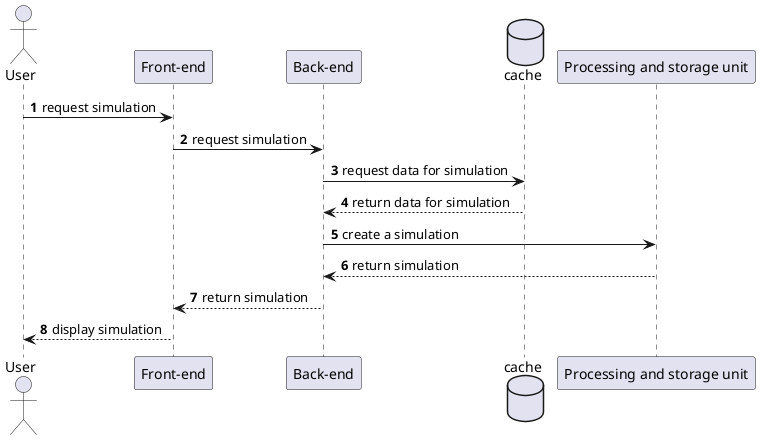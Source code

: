 @startuml sub sequence diagram simulation
autonumber
actor       User       as U
participant "Front-end" as FE
participant "Back-end" as BE
database    cache    as Ca
participant "Processing and storage unit" as UTS

U -> FE : request simulation
FE -> BE : request simulation
BE -> Ca : request data for simulation
Ca --> BE : return data for simulation
BE -> UTS : create a simulation
UTS --> BE : return simulation
BE --> FE : return simulation
FE --> U : display simulation
@enduml